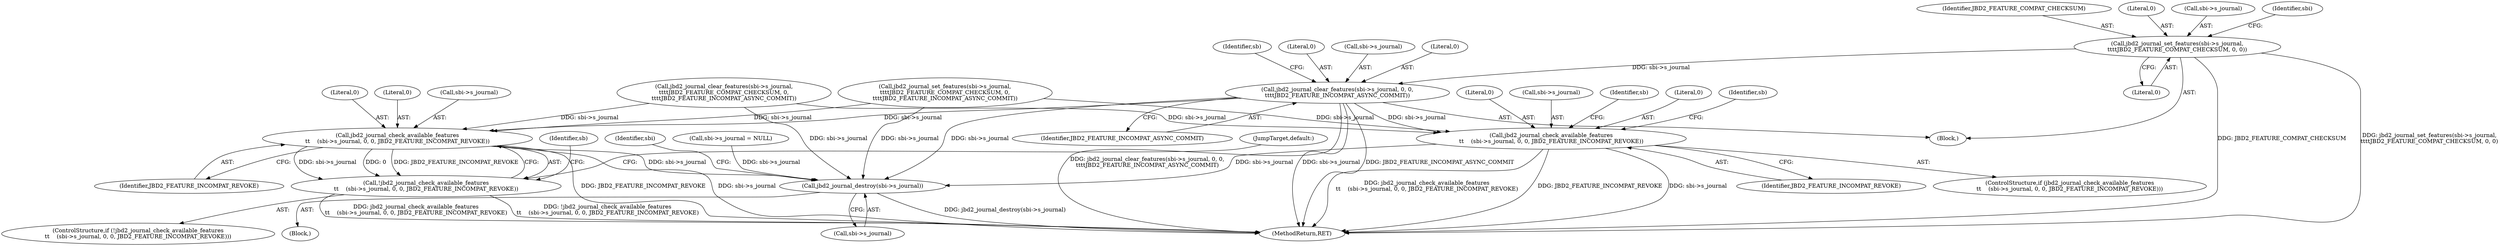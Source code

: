 digraph "0_linux_0449641130f5652b344ef6fa39fa019d7e94660a@pointer" {
"1001566" [label="(Call,jbd2_journal_set_features(sbi->s_journal,\n\t\t\t\tJBD2_FEATURE_COMPAT_CHECKSUM, 0, 0))"];
"1001573" [label="(Call,jbd2_journal_clear_features(sbi->s_journal, 0, 0,\n\t\t\t\tJBD2_FEATURE_INCOMPAT_ASYNC_COMMIT))"];
"1001596" [label="(Call,jbd2_journal_check_available_features\n\t\t    (sbi->s_journal, 0, 0, JBD2_FEATURE_INCOMPAT_REVOKE))"];
"1002106" [label="(Call,jbd2_journal_destroy(sbi->s_journal))"];
"1001615" [label="(Call,jbd2_journal_check_available_features\n\t\t    (sbi->s_journal, 0, 0, JBD2_FEATURE_INCOMPAT_REVOKE))"];
"1001614" [label="(Call,!jbd2_journal_check_available_features\n\t\t    (sbi->s_journal, 0, 0, JBD2_FEATURE_INCOMPAT_REVOKE))"];
"1001613" [label="(ControlStructure,if (!jbd2_journal_check_available_features\n\t\t    (sbi->s_journal, 0, 0, JBD2_FEATURE_INCOMPAT_REVOKE)))"];
"1001600" [label="(Literal,0)"];
"1001565" [label="(Block,)"];
"1001570" [label="(Identifier,JBD2_FEATURE_COMPAT_CHECKSUM)"];
"1001619" [label="(Literal,0)"];
"1002106" [label="(Call,jbd2_journal_destroy(sbi->s_journal))"];
"1001566" [label="(Call,jbd2_journal_set_features(sbi->s_journal,\n\t\t\t\tJBD2_FEATURE_COMPAT_CHECKSUM, 0, 0))"];
"1001573" [label="(Call,jbd2_journal_clear_features(sbi->s_journal, 0, 0,\n\t\t\t\tJBD2_FEATURE_INCOMPAT_ASYNC_COMMIT))"];
"1001591" [label="(Identifier,sb)"];
"1001597" [label="(Call,sbi->s_journal)"];
"1001604" [label="(Identifier,sb)"];
"1001571" [label="(Literal,0)"];
"1002107" [label="(Call,sbi->s_journal)"];
"1001578" [label="(Literal,0)"];
"1001567" [label="(Call,sbi->s_journal)"];
"1001614" [label="(Call,!jbd2_journal_check_available_features\n\t\t    (sbi->s_journal, 0, 0, JBD2_FEATURE_INCOMPAT_REVOKE))"];
"1001579" [label="(Identifier,JBD2_FEATURE_INCOMPAT_ASYNC_COMMIT)"];
"1001628" [label="(JumpTarget,default:)"];
"1001624" [label="(Identifier,sb)"];
"1001601" [label="(Literal,0)"];
"1001596" [label="(Call,jbd2_journal_check_available_features\n\t\t    (sbi->s_journal, 0, 0, JBD2_FEATURE_INCOMPAT_REVOKE))"];
"1001533" [label="(Call,sbi->s_journal = NULL)"];
"1001602" [label="(Identifier,JBD2_FEATURE_INCOMPAT_REVOKE)"];
"1001621" [label="(Identifier,JBD2_FEATURE_INCOMPAT_REVOKE)"];
"1001582" [label="(Call,jbd2_journal_clear_features(sbi->s_journal,\n\t\t\t\tJBD2_FEATURE_COMPAT_CHECKSUM, 0,\n\t\t\t\tJBD2_FEATURE_INCOMPAT_ASYNC_COMMIT))"];
"1002105" [label="(Block,)"];
"1002112" [label="(Identifier,sbi)"];
"1001616" [label="(Call,sbi->s_journal)"];
"1001608" [label="(Identifier,sb)"];
"1001620" [label="(Literal,0)"];
"1001572" [label="(Literal,0)"];
"1001553" [label="(Call,jbd2_journal_set_features(sbi->s_journal,\n\t\t\t\tJBD2_FEATURE_COMPAT_CHECKSUM, 0,\n\t\t\t\tJBD2_FEATURE_INCOMPAT_ASYNC_COMMIT))"];
"1001574" [label="(Call,sbi->s_journal)"];
"1001577" [label="(Literal,0)"];
"1001595" [label="(ControlStructure,if (jbd2_journal_check_available_features\n\t\t    (sbi->s_journal, 0, 0, JBD2_FEATURE_INCOMPAT_REVOKE)))"];
"1001575" [label="(Identifier,sbi)"];
"1002222" [label="(MethodReturn,RET)"];
"1001615" [label="(Call,jbd2_journal_check_available_features\n\t\t    (sbi->s_journal, 0, 0, JBD2_FEATURE_INCOMPAT_REVOKE))"];
"1001566" -> "1001565"  [label="AST: "];
"1001566" -> "1001572"  [label="CFG: "];
"1001567" -> "1001566"  [label="AST: "];
"1001570" -> "1001566"  [label="AST: "];
"1001571" -> "1001566"  [label="AST: "];
"1001572" -> "1001566"  [label="AST: "];
"1001575" -> "1001566"  [label="CFG: "];
"1001566" -> "1002222"  [label="DDG: jbd2_journal_set_features(sbi->s_journal,\n\t\t\t\tJBD2_FEATURE_COMPAT_CHECKSUM, 0, 0)"];
"1001566" -> "1002222"  [label="DDG: JBD2_FEATURE_COMPAT_CHECKSUM"];
"1001566" -> "1001573"  [label="DDG: sbi->s_journal"];
"1001573" -> "1001565"  [label="AST: "];
"1001573" -> "1001579"  [label="CFG: "];
"1001574" -> "1001573"  [label="AST: "];
"1001577" -> "1001573"  [label="AST: "];
"1001578" -> "1001573"  [label="AST: "];
"1001579" -> "1001573"  [label="AST: "];
"1001591" -> "1001573"  [label="CFG: "];
"1001573" -> "1002222"  [label="DDG: jbd2_journal_clear_features(sbi->s_journal, 0, 0,\n\t\t\t\tJBD2_FEATURE_INCOMPAT_ASYNC_COMMIT)"];
"1001573" -> "1002222"  [label="DDG: sbi->s_journal"];
"1001573" -> "1002222"  [label="DDG: JBD2_FEATURE_INCOMPAT_ASYNC_COMMIT"];
"1001573" -> "1001596"  [label="DDG: sbi->s_journal"];
"1001573" -> "1001615"  [label="DDG: sbi->s_journal"];
"1001573" -> "1002106"  [label="DDG: sbi->s_journal"];
"1001596" -> "1001595"  [label="AST: "];
"1001596" -> "1001602"  [label="CFG: "];
"1001597" -> "1001596"  [label="AST: "];
"1001600" -> "1001596"  [label="AST: "];
"1001601" -> "1001596"  [label="AST: "];
"1001602" -> "1001596"  [label="AST: "];
"1001604" -> "1001596"  [label="CFG: "];
"1001608" -> "1001596"  [label="CFG: "];
"1001596" -> "1002222"  [label="DDG: JBD2_FEATURE_INCOMPAT_REVOKE"];
"1001596" -> "1002222"  [label="DDG: sbi->s_journal"];
"1001596" -> "1002222"  [label="DDG: jbd2_journal_check_available_features\n\t\t    (sbi->s_journal, 0, 0, JBD2_FEATURE_INCOMPAT_REVOKE)"];
"1001582" -> "1001596"  [label="DDG: sbi->s_journal"];
"1001553" -> "1001596"  [label="DDG: sbi->s_journal"];
"1001596" -> "1002106"  [label="DDG: sbi->s_journal"];
"1002106" -> "1002105"  [label="AST: "];
"1002106" -> "1002107"  [label="CFG: "];
"1002107" -> "1002106"  [label="AST: "];
"1002112" -> "1002106"  [label="CFG: "];
"1002106" -> "1002222"  [label="DDG: jbd2_journal_destroy(sbi->s_journal)"];
"1001582" -> "1002106"  [label="DDG: sbi->s_journal"];
"1001533" -> "1002106"  [label="DDG: sbi->s_journal"];
"1001553" -> "1002106"  [label="DDG: sbi->s_journal"];
"1001615" -> "1002106"  [label="DDG: sbi->s_journal"];
"1001615" -> "1001614"  [label="AST: "];
"1001615" -> "1001621"  [label="CFG: "];
"1001616" -> "1001615"  [label="AST: "];
"1001619" -> "1001615"  [label="AST: "];
"1001620" -> "1001615"  [label="AST: "];
"1001621" -> "1001615"  [label="AST: "];
"1001614" -> "1001615"  [label="CFG: "];
"1001615" -> "1002222"  [label="DDG: JBD2_FEATURE_INCOMPAT_REVOKE"];
"1001615" -> "1002222"  [label="DDG: sbi->s_journal"];
"1001615" -> "1001614"  [label="DDG: sbi->s_journal"];
"1001615" -> "1001614"  [label="DDG: 0"];
"1001615" -> "1001614"  [label="DDG: JBD2_FEATURE_INCOMPAT_REVOKE"];
"1001582" -> "1001615"  [label="DDG: sbi->s_journal"];
"1001553" -> "1001615"  [label="DDG: sbi->s_journal"];
"1001614" -> "1001613"  [label="AST: "];
"1001624" -> "1001614"  [label="CFG: "];
"1001628" -> "1001614"  [label="CFG: "];
"1001614" -> "1002222"  [label="DDG: jbd2_journal_check_available_features\n\t\t    (sbi->s_journal, 0, 0, JBD2_FEATURE_INCOMPAT_REVOKE)"];
"1001614" -> "1002222"  [label="DDG: !jbd2_journal_check_available_features\n\t\t    (sbi->s_journal, 0, 0, JBD2_FEATURE_INCOMPAT_REVOKE)"];
}
